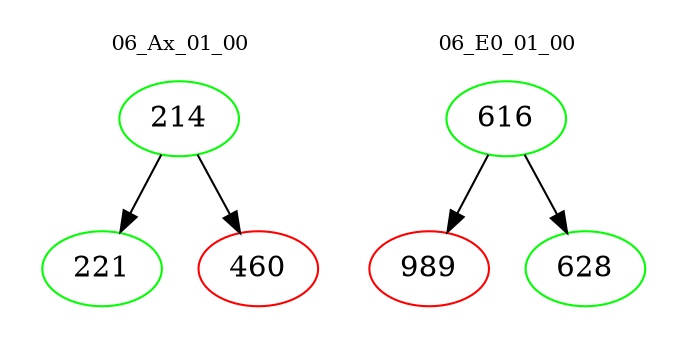 digraph{
subgraph cluster_0 {
color = white
label = "06_Ax_01_00";
fontsize=10;
T0_214 [label="214", color="green"]
T0_214 -> T0_221 [color="black"]
T0_221 [label="221", color="green"]
T0_214 -> T0_460 [color="black"]
T0_460 [label="460", color="red"]
}
subgraph cluster_1 {
color = white
label = "06_E0_01_00";
fontsize=10;
T1_616 [label="616", color="green"]
T1_616 -> T1_989 [color="black"]
T1_989 [label="989", color="red"]
T1_616 -> T1_628 [color="black"]
T1_628 [label="628", color="green"]
}
}
